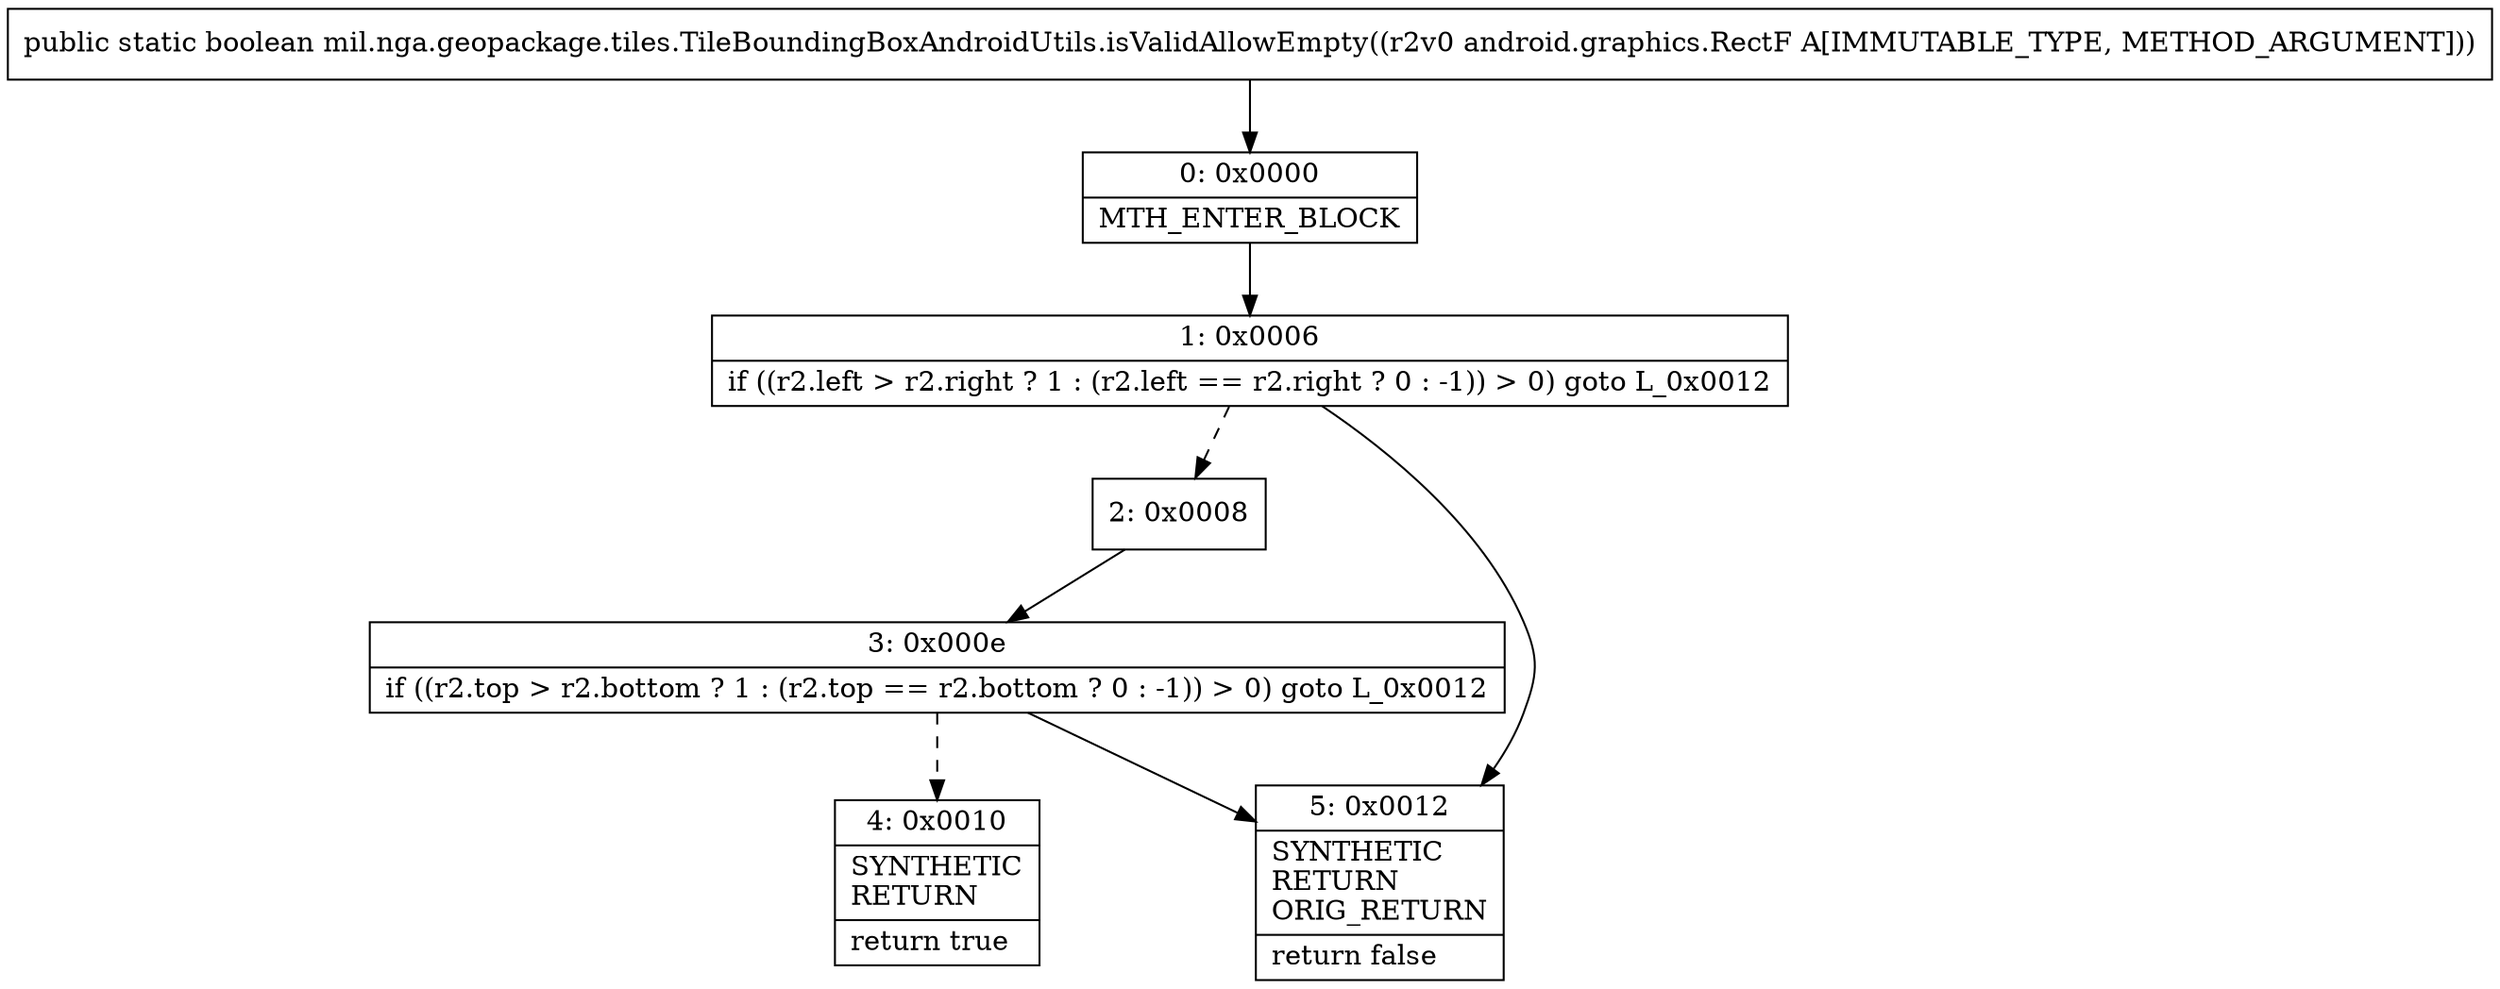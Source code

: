 digraph "CFG formil.nga.geopackage.tiles.TileBoundingBoxAndroidUtils.isValidAllowEmpty(Landroid\/graphics\/RectF;)Z" {
Node_0 [shape=record,label="{0\:\ 0x0000|MTH_ENTER_BLOCK\l}"];
Node_1 [shape=record,label="{1\:\ 0x0006|if ((r2.left \> r2.right ? 1 : (r2.left == r2.right ? 0 : \-1)) \> 0) goto L_0x0012\l}"];
Node_2 [shape=record,label="{2\:\ 0x0008}"];
Node_3 [shape=record,label="{3\:\ 0x000e|if ((r2.top \> r2.bottom ? 1 : (r2.top == r2.bottom ? 0 : \-1)) \> 0) goto L_0x0012\l}"];
Node_4 [shape=record,label="{4\:\ 0x0010|SYNTHETIC\lRETURN\l|return true\l}"];
Node_5 [shape=record,label="{5\:\ 0x0012|SYNTHETIC\lRETURN\lORIG_RETURN\l|return false\l}"];
MethodNode[shape=record,label="{public static boolean mil.nga.geopackage.tiles.TileBoundingBoxAndroidUtils.isValidAllowEmpty((r2v0 android.graphics.RectF A[IMMUTABLE_TYPE, METHOD_ARGUMENT])) }"];
MethodNode -> Node_0;
Node_0 -> Node_1;
Node_1 -> Node_2[style=dashed];
Node_1 -> Node_5;
Node_2 -> Node_3;
Node_3 -> Node_4[style=dashed];
Node_3 -> Node_5;
}

